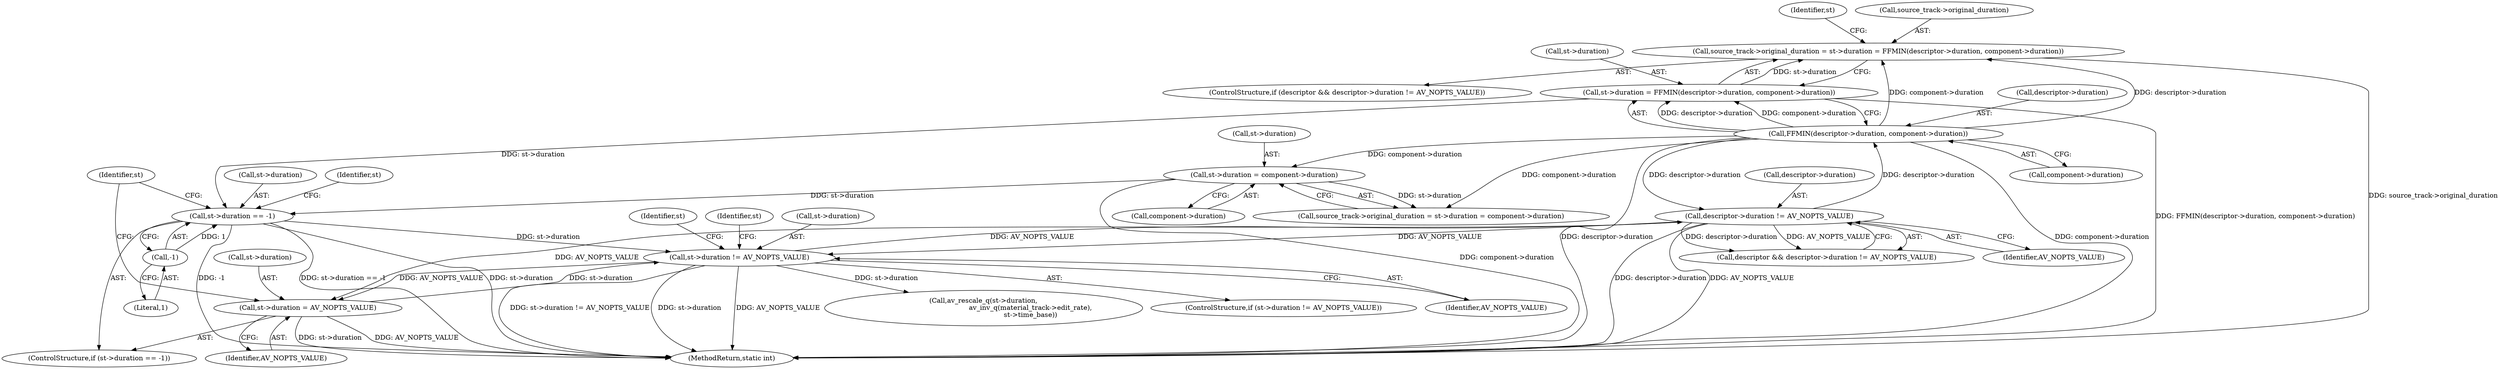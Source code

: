 digraph "0_FFmpeg_bab0716c7f4793ec42e05a5aa7e80d82a0dd4e75@pointer" {
"1000786" [label="(Call,source_track->original_duration = st->duration = FFMIN(descriptor->duration, component->duration))"];
"1000790" [label="(Call,st->duration = FFMIN(descriptor->duration, component->duration))"];
"1000794" [label="(Call,FFMIN(descriptor->duration, component->duration))"];
"1000781" [label="(Call,descriptor->duration != AV_NOPTS_VALUE)"];
"1001710" [label="(Call,st->duration != AV_NOPTS_VALUE)"];
"1000814" [label="(Call,st->duration == -1)"];
"1000806" [label="(Call,st->duration = component->duration)"];
"1000818" [label="(Call,-1)"];
"1000820" [label="(Call,st->duration = AV_NOPTS_VALUE)"];
"1000815" [label="(Call,st->duration)"];
"1000827" [label="(Identifier,st)"];
"1000778" [label="(ControlStructure,if (descriptor && descriptor->duration != AV_NOPTS_VALUE))"];
"1001719" [label="(Call,av_rescale_q(st->duration,\n                                            av_inv_q(material_track->edit_rate),\n                                            st->time_base))"];
"1000786" [label="(Call,source_track->original_duration = st->duration = FFMIN(descriptor->duration, component->duration))"];
"1000781" [label="(Call,descriptor->duration != AV_NOPTS_VALUE)"];
"1000785" [label="(Identifier,AV_NOPTS_VALUE)"];
"1000790" [label="(Call,st->duration = FFMIN(descriptor->duration, component->duration))"];
"1001710" [label="(Call,st->duration != AV_NOPTS_VALUE)"];
"1001711" [label="(Call,st->duration)"];
"1000818" [label="(Call,-1)"];
"1000819" [label="(Literal,1)"];
"1000810" [label="(Call,component->duration)"];
"1000791" [label="(Call,st->duration)"];
"1000820" [label="(Call,st->duration = AV_NOPTS_VALUE)"];
"1001709" [label="(ControlStructure,if (st->duration != AV_NOPTS_VALUE))"];
"1000802" [label="(Call,source_track->original_duration = st->duration = component->duration)"];
"1000807" [label="(Call,st->duration)"];
"1000813" [label="(ControlStructure,if (st->duration == -1))"];
"1000806" [label="(Call,st->duration = component->duration)"];
"1000798" [label="(Call,component->duration)"];
"1000779" [label="(Call,descriptor && descriptor->duration != AV_NOPTS_VALUE)"];
"1000795" [label="(Call,descriptor->duration)"];
"1001734" [label="(Identifier,st)"];
"1000824" [label="(Identifier,AV_NOPTS_VALUE)"];
"1000821" [label="(Call,st->duration)"];
"1000816" [label="(Identifier,st)"];
"1001989" [label="(MethodReturn,static int)"];
"1001714" [label="(Identifier,AV_NOPTS_VALUE)"];
"1001717" [label="(Identifier,st)"];
"1000814" [label="(Call,st->duration == -1)"];
"1000822" [label="(Identifier,st)"];
"1000782" [label="(Call,descriptor->duration)"];
"1000794" [label="(Call,FFMIN(descriptor->duration, component->duration))"];
"1000787" [label="(Call,source_track->original_duration)"];
"1000786" -> "1000778"  [label="AST: "];
"1000786" -> "1000790"  [label="CFG: "];
"1000787" -> "1000786"  [label="AST: "];
"1000790" -> "1000786"  [label="AST: "];
"1000816" -> "1000786"  [label="CFG: "];
"1000786" -> "1001989"  [label="DDG: source_track->original_duration"];
"1000790" -> "1000786"  [label="DDG: st->duration"];
"1000794" -> "1000786"  [label="DDG: descriptor->duration"];
"1000794" -> "1000786"  [label="DDG: component->duration"];
"1000790" -> "1000794"  [label="CFG: "];
"1000791" -> "1000790"  [label="AST: "];
"1000794" -> "1000790"  [label="AST: "];
"1000790" -> "1001989"  [label="DDG: FFMIN(descriptor->duration, component->duration)"];
"1000794" -> "1000790"  [label="DDG: descriptor->duration"];
"1000794" -> "1000790"  [label="DDG: component->duration"];
"1000790" -> "1000814"  [label="DDG: st->duration"];
"1000794" -> "1000798"  [label="CFG: "];
"1000795" -> "1000794"  [label="AST: "];
"1000798" -> "1000794"  [label="AST: "];
"1000794" -> "1001989"  [label="DDG: descriptor->duration"];
"1000794" -> "1001989"  [label="DDG: component->duration"];
"1000794" -> "1000781"  [label="DDG: descriptor->duration"];
"1000781" -> "1000794"  [label="DDG: descriptor->duration"];
"1000794" -> "1000802"  [label="DDG: component->duration"];
"1000794" -> "1000806"  [label="DDG: component->duration"];
"1000781" -> "1000779"  [label="AST: "];
"1000781" -> "1000785"  [label="CFG: "];
"1000782" -> "1000781"  [label="AST: "];
"1000785" -> "1000781"  [label="AST: "];
"1000779" -> "1000781"  [label="CFG: "];
"1000781" -> "1001989"  [label="DDG: AV_NOPTS_VALUE"];
"1000781" -> "1001989"  [label="DDG: descriptor->duration"];
"1000781" -> "1000779"  [label="DDG: descriptor->duration"];
"1000781" -> "1000779"  [label="DDG: AV_NOPTS_VALUE"];
"1001710" -> "1000781"  [label="DDG: AV_NOPTS_VALUE"];
"1000781" -> "1000820"  [label="DDG: AV_NOPTS_VALUE"];
"1000781" -> "1001710"  [label="DDG: AV_NOPTS_VALUE"];
"1001710" -> "1001709"  [label="AST: "];
"1001710" -> "1001714"  [label="CFG: "];
"1001711" -> "1001710"  [label="AST: "];
"1001714" -> "1001710"  [label="AST: "];
"1001717" -> "1001710"  [label="CFG: "];
"1001734" -> "1001710"  [label="CFG: "];
"1001710" -> "1001989"  [label="DDG: st->duration"];
"1001710" -> "1001989"  [label="DDG: AV_NOPTS_VALUE"];
"1001710" -> "1001989"  [label="DDG: st->duration != AV_NOPTS_VALUE"];
"1001710" -> "1000820"  [label="DDG: AV_NOPTS_VALUE"];
"1000814" -> "1001710"  [label="DDG: st->duration"];
"1000820" -> "1001710"  [label="DDG: st->duration"];
"1001710" -> "1001719"  [label="DDG: st->duration"];
"1000814" -> "1000813"  [label="AST: "];
"1000814" -> "1000818"  [label="CFG: "];
"1000815" -> "1000814"  [label="AST: "];
"1000818" -> "1000814"  [label="AST: "];
"1000822" -> "1000814"  [label="CFG: "];
"1000827" -> "1000814"  [label="CFG: "];
"1000814" -> "1001989"  [label="DDG: -1"];
"1000814" -> "1001989"  [label="DDG: st->duration == -1"];
"1000814" -> "1001989"  [label="DDG: st->duration"];
"1000806" -> "1000814"  [label="DDG: st->duration"];
"1000818" -> "1000814"  [label="DDG: 1"];
"1000806" -> "1000802"  [label="AST: "];
"1000806" -> "1000810"  [label="CFG: "];
"1000807" -> "1000806"  [label="AST: "];
"1000810" -> "1000806"  [label="AST: "];
"1000802" -> "1000806"  [label="CFG: "];
"1000806" -> "1001989"  [label="DDG: component->duration"];
"1000806" -> "1000802"  [label="DDG: st->duration"];
"1000818" -> "1000819"  [label="CFG: "];
"1000819" -> "1000818"  [label="AST: "];
"1000820" -> "1000813"  [label="AST: "];
"1000820" -> "1000824"  [label="CFG: "];
"1000821" -> "1000820"  [label="AST: "];
"1000824" -> "1000820"  [label="AST: "];
"1000827" -> "1000820"  [label="CFG: "];
"1000820" -> "1001989"  [label="DDG: AV_NOPTS_VALUE"];
"1000820" -> "1001989"  [label="DDG: st->duration"];
}
